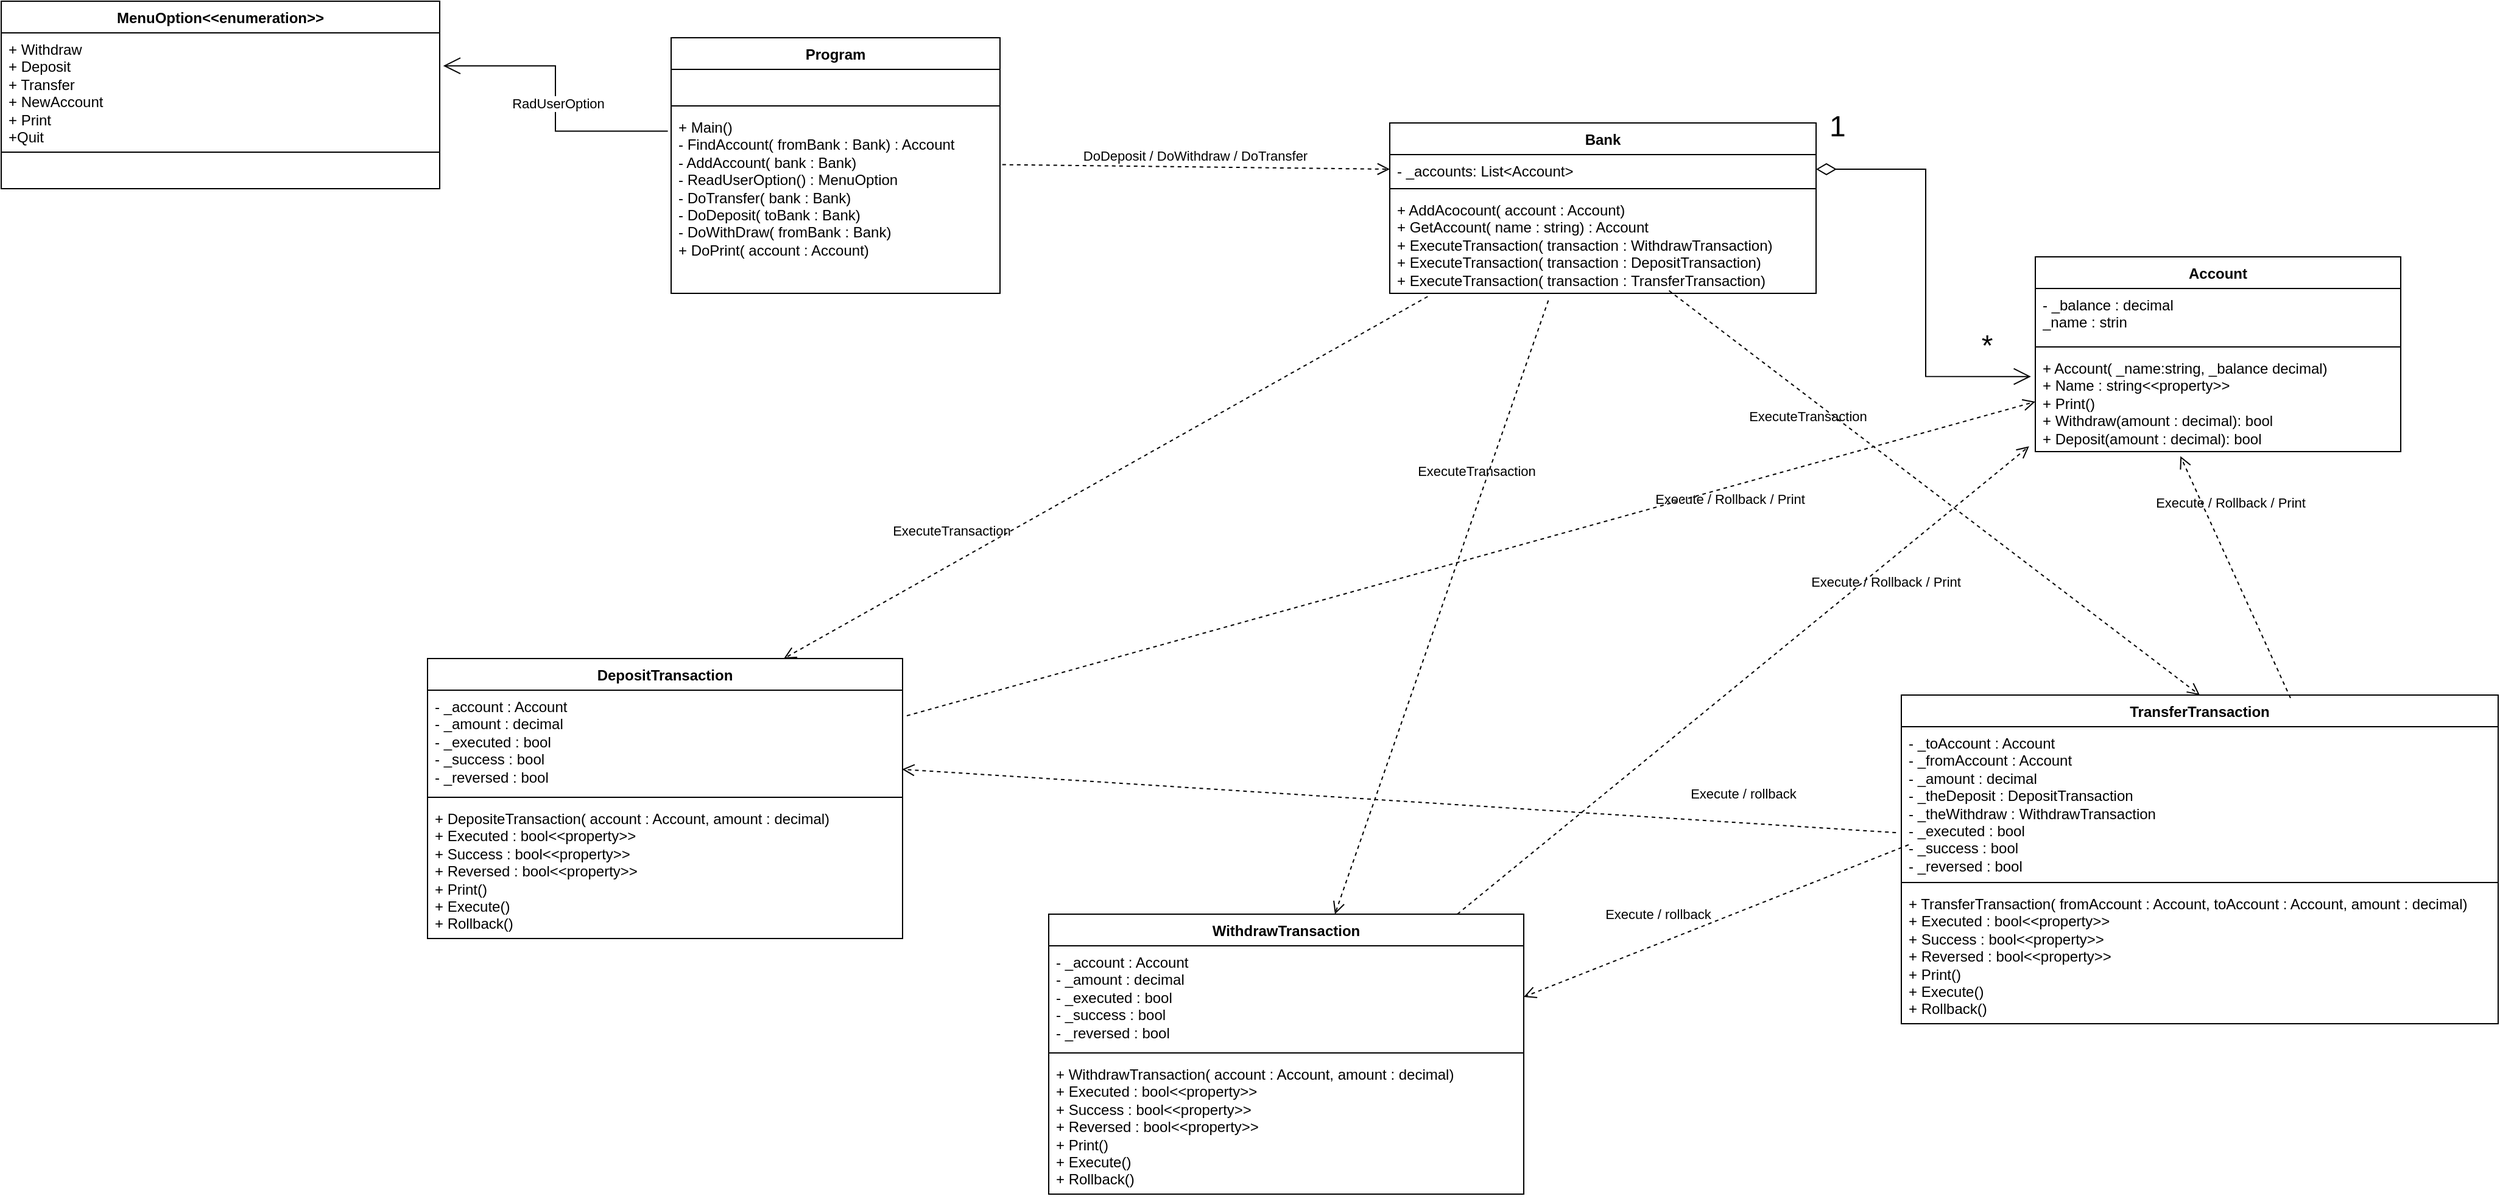 <mxfile version="24.7.7">
  <diagram name="Page-1" id="DVn_xOrRkfsCehfgAXzV">
    <mxGraphModel dx="4052" dy="2474" grid="1" gridSize="10" guides="1" tooltips="1" connect="1" arrows="1" fold="1" page="1" pageScale="1" pageWidth="827" pageHeight="1169" math="0" shadow="0">
      <root>
        <mxCell id="0" />
        <mxCell id="1" parent="0" />
        <mxCell id="0_HJmTUbj6Sz99VHN0pY-1" value="Bank" style="swimlane;fontStyle=1;align=center;verticalAlign=top;childLayout=stackLayout;horizontal=1;startSize=26;horizontalStack=0;resizeParent=1;resizeParentMax=0;resizeLast=0;collapsible=1;marginBottom=0;whiteSpace=wrap;html=1;" vertex="1" parent="1">
          <mxGeometry x="1090" y="-10" width="350" height="140" as="geometry">
            <mxRectangle x="180" y="140" width="70" height="30" as="alternateBounds" />
          </mxGeometry>
        </mxCell>
        <mxCell id="0_HJmTUbj6Sz99VHN0pY-2" value="- _accounts: List&amp;lt;Account&amp;gt;&lt;div&gt;&lt;br&gt;&lt;/div&gt;" style="text;strokeColor=none;fillColor=none;align=left;verticalAlign=top;spacingLeft=4;spacingRight=4;overflow=hidden;rotatable=0;points=[[0,0.5],[1,0.5]];portConstraint=eastwest;whiteSpace=wrap;html=1;" vertex="1" parent="0_HJmTUbj6Sz99VHN0pY-1">
          <mxGeometry y="26" width="350" height="24" as="geometry" />
        </mxCell>
        <mxCell id="0_HJmTUbj6Sz99VHN0pY-3" value="" style="line;strokeWidth=1;fillColor=none;align=left;verticalAlign=middle;spacingTop=-1;spacingLeft=3;spacingRight=3;rotatable=0;labelPosition=right;points=[];portConstraint=eastwest;strokeColor=inherit;" vertex="1" parent="0_HJmTUbj6Sz99VHN0pY-1">
          <mxGeometry y="50" width="350" height="8" as="geometry" />
        </mxCell>
        <mxCell id="0_HJmTUbj6Sz99VHN0pY-4" value="+ AddAcocount( account : Account)&lt;div&gt;+ GetAccount( name :&amp;nbsp;&lt;span style=&quot;background-color: initial;&quot;&gt;string&lt;/span&gt;&lt;span style=&quot;background-color: initial;&quot;&gt;) : Account&amp;nbsp;&lt;/span&gt;&lt;/div&gt;&lt;div&gt;+ ExecuteTransaction( transaction :&amp;nbsp;&lt;span style=&quot;background-color: initial;&quot;&gt;WithdrawTransaction&lt;/span&gt;&lt;span style=&quot;background-color: initial;&quot;&gt;)&lt;/span&gt;&lt;/div&gt;&lt;div&gt;+ ExecuteTransaction( transaction :&amp;nbsp;&lt;span style=&quot;background-color: initial;&quot;&gt;DepositTransaction&lt;/span&gt;&lt;span style=&quot;background-color: initial;&quot;&gt;)&lt;/span&gt;&lt;/div&gt;&lt;div&gt;+ ExecuteTransaction( transaction :&amp;nbsp;&lt;span style=&quot;background-color: initial;&quot;&gt;TransferTransaction&lt;/span&gt;&lt;span style=&quot;background-color: initial;&quot;&gt;)&lt;/span&gt;&lt;/div&gt;" style="text;strokeColor=none;fillColor=none;align=left;verticalAlign=top;spacingLeft=4;spacingRight=4;overflow=hidden;rotatable=0;points=[[0,0.5],[1,0.5]];portConstraint=eastwest;whiteSpace=wrap;html=1;" vertex="1" parent="0_HJmTUbj6Sz99VHN0pY-1">
          <mxGeometry y="58" width="350" height="82" as="geometry" />
        </mxCell>
        <mxCell id="0_HJmTUbj6Sz99VHN0pY-5" value="Account" style="swimlane;fontStyle=1;align=center;verticalAlign=top;childLayout=stackLayout;horizontal=1;startSize=26;horizontalStack=0;resizeParent=1;resizeParentMax=0;resizeLast=0;collapsible=1;marginBottom=0;whiteSpace=wrap;html=1;" vertex="1" parent="1">
          <mxGeometry x="1620" y="100" width="300" height="160" as="geometry" />
        </mxCell>
        <mxCell id="0_HJmTUbj6Sz99VHN0pY-6" value="&lt;div&gt;- _balance : decimal&lt;/div&gt;&lt;div&gt;_name : strin&lt;/div&gt;&lt;div&gt;&lt;/div&gt;" style="text;strokeColor=none;fillColor=none;align=left;verticalAlign=top;spacingLeft=4;spacingRight=4;overflow=hidden;rotatable=0;points=[[0,0.5],[1,0.5]];portConstraint=eastwest;whiteSpace=wrap;html=1;" vertex="1" parent="0_HJmTUbj6Sz99VHN0pY-5">
          <mxGeometry y="26" width="300" height="44" as="geometry" />
        </mxCell>
        <mxCell id="0_HJmTUbj6Sz99VHN0pY-7" value="" style="line;strokeWidth=1;fillColor=none;align=left;verticalAlign=middle;spacingTop=-1;spacingLeft=3;spacingRight=3;rotatable=0;labelPosition=right;points=[];portConstraint=eastwest;strokeColor=inherit;" vertex="1" parent="0_HJmTUbj6Sz99VHN0pY-5">
          <mxGeometry y="70" width="300" height="8" as="geometry" />
        </mxCell>
        <mxCell id="0_HJmTUbj6Sz99VHN0pY-8" value="&lt;div&gt;+ Account( _name:string, _balance decimal)&lt;/div&gt;&lt;div&gt;+ Name : string&amp;lt;&amp;lt;property&amp;gt;&amp;gt;&lt;/div&gt;&lt;div&gt;+ Print()&lt;/div&gt;&lt;div&gt;+ Withdraw(amount : decimal): bool&lt;/div&gt;&lt;div&gt;+ Deposit(amount : decimal): bool&lt;/div&gt;&lt;div&gt;&lt;br&gt;&lt;/div&gt;" style="text;strokeColor=none;fillColor=none;align=left;verticalAlign=top;spacingLeft=4;spacingRight=4;overflow=hidden;rotatable=0;points=[[0,0.5],[1,0.5]];portConstraint=eastwest;whiteSpace=wrap;html=1;" vertex="1" parent="0_HJmTUbj6Sz99VHN0pY-5">
          <mxGeometry y="78" width="300" height="82" as="geometry" />
        </mxCell>
        <mxCell id="0_HJmTUbj6Sz99VHN0pY-13" value="DepositTransaction" style="swimlane;fontStyle=1;align=center;verticalAlign=top;childLayout=stackLayout;horizontal=1;startSize=26;horizontalStack=0;resizeParent=1;resizeParentMax=0;resizeLast=0;collapsible=1;marginBottom=0;whiteSpace=wrap;html=1;" vertex="1" parent="1">
          <mxGeometry x="300" y="430" width="390" height="230" as="geometry" />
        </mxCell>
        <mxCell id="0_HJmTUbj6Sz99VHN0pY-14" value="- _account : Account&lt;div&gt;- _amount : decimal&lt;/div&gt;&lt;div&gt;- _executed : bool&lt;/div&gt;&lt;div&gt;- _success : bool&lt;/div&gt;&lt;div&gt;- _reversed : bool&lt;/div&gt;" style="text;strokeColor=none;fillColor=none;align=left;verticalAlign=top;spacingLeft=4;spacingRight=4;overflow=hidden;rotatable=0;points=[[0,0.5],[1,0.5]];portConstraint=eastwest;whiteSpace=wrap;html=1;" vertex="1" parent="0_HJmTUbj6Sz99VHN0pY-13">
          <mxGeometry y="26" width="390" height="84" as="geometry" />
        </mxCell>
        <mxCell id="0_HJmTUbj6Sz99VHN0pY-15" value="" style="line;strokeWidth=1;fillColor=none;align=left;verticalAlign=middle;spacingTop=-1;spacingLeft=3;spacingRight=3;rotatable=0;labelPosition=right;points=[];portConstraint=eastwest;strokeColor=inherit;" vertex="1" parent="0_HJmTUbj6Sz99VHN0pY-13">
          <mxGeometry y="110" width="390" height="8" as="geometry" />
        </mxCell>
        <mxCell id="0_HJmTUbj6Sz99VHN0pY-16" value="+ DepositeTransaction( account : Account, amount : decimal)&lt;div&gt;+ Executed : bool&amp;lt;&amp;lt;property&amp;gt;&amp;gt;&lt;/div&gt;&lt;div&gt;+ Success : bool&amp;lt;&amp;lt;property&amp;gt;&amp;gt;&lt;/div&gt;&lt;div&gt;+ Reversed : bool&amp;lt;&amp;lt;property&amp;gt;&amp;gt;&lt;/div&gt;&lt;div&gt;+ Print()&lt;/div&gt;&lt;div&gt;+ Execute()&lt;/div&gt;&lt;div&gt;+ Rollback()&lt;/div&gt;" style="text;strokeColor=none;fillColor=none;align=left;verticalAlign=top;spacingLeft=4;spacingRight=4;overflow=hidden;rotatable=0;points=[[0,0.5],[1,0.5]];portConstraint=eastwest;whiteSpace=wrap;html=1;" vertex="1" parent="0_HJmTUbj6Sz99VHN0pY-13">
          <mxGeometry y="118" width="390" height="112" as="geometry" />
        </mxCell>
        <mxCell id="0_HJmTUbj6Sz99VHN0pY-18" value="WithdrawTransaction" style="swimlane;fontStyle=1;align=center;verticalAlign=top;childLayout=stackLayout;horizontal=1;startSize=26;horizontalStack=0;resizeParent=1;resizeParentMax=0;resizeLast=0;collapsible=1;marginBottom=0;whiteSpace=wrap;html=1;" vertex="1" parent="1">
          <mxGeometry x="810" y="640" width="390" height="230" as="geometry" />
        </mxCell>
        <mxCell id="0_HJmTUbj6Sz99VHN0pY-19" value="- _account : Account&lt;div&gt;- _amount : decimal&lt;/div&gt;&lt;div&gt;- _executed : bool&lt;/div&gt;&lt;div&gt;- _success : bool&lt;/div&gt;&lt;div&gt;- _reversed : bool&lt;/div&gt;" style="text;strokeColor=none;fillColor=none;align=left;verticalAlign=top;spacingLeft=4;spacingRight=4;overflow=hidden;rotatable=0;points=[[0,0.5],[1,0.5]];portConstraint=eastwest;whiteSpace=wrap;html=1;" vertex="1" parent="0_HJmTUbj6Sz99VHN0pY-18">
          <mxGeometry y="26" width="390" height="84" as="geometry" />
        </mxCell>
        <mxCell id="0_HJmTUbj6Sz99VHN0pY-20" value="" style="line;strokeWidth=1;fillColor=none;align=left;verticalAlign=middle;spacingTop=-1;spacingLeft=3;spacingRight=3;rotatable=0;labelPosition=right;points=[];portConstraint=eastwest;strokeColor=inherit;" vertex="1" parent="0_HJmTUbj6Sz99VHN0pY-18">
          <mxGeometry y="110" width="390" height="8" as="geometry" />
        </mxCell>
        <mxCell id="0_HJmTUbj6Sz99VHN0pY-21" value="+ WithdrawTransaction( account : Account, amount : decimal)&lt;div&gt;+ Executed : bool&amp;lt;&amp;lt;property&amp;gt;&amp;gt;&lt;/div&gt;&lt;div&gt;+ Success : bool&amp;lt;&amp;lt;property&amp;gt;&amp;gt;&lt;/div&gt;&lt;div&gt;+ Reversed : bool&amp;lt;&amp;lt;property&amp;gt;&amp;gt;&lt;/div&gt;&lt;div&gt;+ Print()&lt;/div&gt;&lt;div&gt;+ Execute()&lt;/div&gt;&lt;div&gt;+ Rollback()&lt;/div&gt;" style="text;strokeColor=none;fillColor=none;align=left;verticalAlign=top;spacingLeft=4;spacingRight=4;overflow=hidden;rotatable=0;points=[[0,0.5],[1,0.5]];portConstraint=eastwest;whiteSpace=wrap;html=1;" vertex="1" parent="0_HJmTUbj6Sz99VHN0pY-18">
          <mxGeometry y="118" width="390" height="112" as="geometry" />
        </mxCell>
        <mxCell id="0_HJmTUbj6Sz99VHN0pY-22" value="TransferTransaction" style="swimlane;fontStyle=1;align=center;verticalAlign=top;childLayout=stackLayout;horizontal=1;startSize=26;horizontalStack=0;resizeParent=1;resizeParentMax=0;resizeLast=0;collapsible=1;marginBottom=0;whiteSpace=wrap;html=1;" vertex="1" parent="1">
          <mxGeometry x="1510" y="460" width="490" height="270" as="geometry" />
        </mxCell>
        <mxCell id="0_HJmTUbj6Sz99VHN0pY-23" value="- _toAccount : Account&lt;div&gt;- _fromAccount : Account&lt;br&gt;&lt;div&gt;- _amount : decimal&lt;/div&gt;&lt;div&gt;- _theDeposit : DepositTransaction&lt;/div&gt;&lt;div&gt;- _theWithdraw : WithdrawTransaction&lt;/div&gt;&lt;div&gt;- _executed : bool&lt;/div&gt;&lt;div&gt;- _success : bool&lt;/div&gt;&lt;div&gt;- _reversed : bool&lt;/div&gt;&lt;/div&gt;" style="text;strokeColor=none;fillColor=none;align=left;verticalAlign=top;spacingLeft=4;spacingRight=4;overflow=hidden;rotatable=0;points=[[0,0.5],[1,0.5]];portConstraint=eastwest;whiteSpace=wrap;html=1;" vertex="1" parent="0_HJmTUbj6Sz99VHN0pY-22">
          <mxGeometry y="26" width="490" height="124" as="geometry" />
        </mxCell>
        <mxCell id="0_HJmTUbj6Sz99VHN0pY-24" value="" style="line;strokeWidth=1;fillColor=none;align=left;verticalAlign=middle;spacingTop=-1;spacingLeft=3;spacingRight=3;rotatable=0;labelPosition=right;points=[];portConstraint=eastwest;strokeColor=inherit;" vertex="1" parent="0_HJmTUbj6Sz99VHN0pY-22">
          <mxGeometry y="150" width="490" height="8" as="geometry" />
        </mxCell>
        <mxCell id="0_HJmTUbj6Sz99VHN0pY-25" value="+ TransferTransaction( fromAccount : Account, toAccount : Account, amount : decimal)&lt;div&gt;+ Executed : bool&amp;lt;&amp;lt;property&amp;gt;&amp;gt;&lt;/div&gt;&lt;div&gt;+ Success : bool&amp;lt;&amp;lt;property&amp;gt;&amp;gt;&lt;/div&gt;&lt;div&gt;+ Reversed : bool&amp;lt;&amp;lt;property&amp;gt;&amp;gt;&lt;/div&gt;&lt;div&gt;+ Print()&lt;/div&gt;&lt;div&gt;+ Execute()&lt;/div&gt;&lt;div&gt;+ Rollback()&lt;/div&gt;" style="text;strokeColor=none;fillColor=none;align=left;verticalAlign=top;spacingLeft=4;spacingRight=4;overflow=hidden;rotatable=0;points=[[0,0.5],[1,0.5]];portConstraint=eastwest;whiteSpace=wrap;html=1;" vertex="1" parent="0_HJmTUbj6Sz99VHN0pY-22">
          <mxGeometry y="158" width="490" height="112" as="geometry" />
        </mxCell>
        <mxCell id="0_HJmTUbj6Sz99VHN0pY-26" value="Program" style="swimlane;fontStyle=1;align=center;verticalAlign=top;childLayout=stackLayout;horizontal=1;startSize=26;horizontalStack=0;resizeParent=1;resizeParentMax=0;resizeLast=0;collapsible=1;marginBottom=0;whiteSpace=wrap;html=1;" vertex="1" parent="1">
          <mxGeometry x="500" y="-80" width="270" height="210" as="geometry" />
        </mxCell>
        <mxCell id="0_HJmTUbj6Sz99VHN0pY-27" value="&amp;nbsp;&lt;div&gt;&amp;nbsp;&lt;/div&gt;" style="text;strokeColor=none;fillColor=none;align=left;verticalAlign=top;spacingLeft=4;spacingRight=4;overflow=hidden;rotatable=0;points=[[0,0.5],[1,0.5]];portConstraint=eastwest;whiteSpace=wrap;html=1;" vertex="1" parent="0_HJmTUbj6Sz99VHN0pY-26">
          <mxGeometry y="26" width="270" height="26" as="geometry" />
        </mxCell>
        <mxCell id="0_HJmTUbj6Sz99VHN0pY-28" value="" style="line;strokeWidth=1;fillColor=none;align=left;verticalAlign=middle;spacingTop=-1;spacingLeft=3;spacingRight=3;rotatable=0;labelPosition=right;points=[];portConstraint=eastwest;strokeColor=inherit;" vertex="1" parent="0_HJmTUbj6Sz99VHN0pY-26">
          <mxGeometry y="52" width="270" height="8" as="geometry" />
        </mxCell>
        <mxCell id="0_HJmTUbj6Sz99VHN0pY-29" value="+ Main()&lt;div&gt;- FindAccount( fromBank : Bank) : Account&lt;/div&gt;&lt;div&gt;- AddAccount( bank : Bank)&lt;/div&gt;&lt;div&gt;- ReadUserOption() : MenuOption&lt;/div&gt;&lt;div&gt;- DoTransfer( bank : Bank)&lt;/div&gt;&lt;div&gt;- DoDeposit( toBank : Bank)&lt;/div&gt;&lt;div&gt;- DoWithDraw( fromBank : Bank)&lt;/div&gt;&lt;div&gt;+ DoPrint( account : Account)&lt;/div&gt;" style="text;strokeColor=none;fillColor=none;align=left;verticalAlign=top;spacingLeft=4;spacingRight=4;overflow=hidden;rotatable=0;points=[[0,0.5],[1,0.5]];portConstraint=eastwest;whiteSpace=wrap;html=1;" vertex="1" parent="0_HJmTUbj6Sz99VHN0pY-26">
          <mxGeometry y="60" width="270" height="150" as="geometry" />
        </mxCell>
        <mxCell id="0_HJmTUbj6Sz99VHN0pY-30" value="MenuOption&amp;lt;&amp;lt;enumeration&amp;gt;&amp;gt;" style="swimlane;fontStyle=1;align=center;verticalAlign=top;childLayout=stackLayout;horizontal=1;startSize=26;horizontalStack=0;resizeParent=1;resizeParentMax=0;resizeLast=0;collapsible=1;marginBottom=0;whiteSpace=wrap;html=1;" vertex="1" parent="1">
          <mxGeometry x="-50" y="-110" width="360" height="154" as="geometry" />
        </mxCell>
        <mxCell id="0_HJmTUbj6Sz99VHN0pY-31" value="+ Withdraw&lt;div&gt;+ Deposit&lt;/div&gt;&lt;div&gt;+ Transfer&lt;/div&gt;&lt;div&gt;+ NewAccount&lt;/div&gt;&lt;div&gt;+ Print&lt;/div&gt;&lt;div&gt;+Quit&lt;/div&gt;" style="text;strokeColor=none;fillColor=none;align=left;verticalAlign=top;spacingLeft=4;spacingRight=4;overflow=hidden;rotatable=0;points=[[0,0.5],[1,0.5]];portConstraint=eastwest;whiteSpace=wrap;html=1;" vertex="1" parent="0_HJmTUbj6Sz99VHN0pY-30">
          <mxGeometry y="26" width="360" height="94" as="geometry" />
        </mxCell>
        <mxCell id="0_HJmTUbj6Sz99VHN0pY-32" value="" style="line;strokeWidth=1;fillColor=none;align=left;verticalAlign=middle;spacingTop=-1;spacingLeft=3;spacingRight=3;rotatable=0;labelPosition=right;points=[];portConstraint=eastwest;strokeColor=inherit;" vertex="1" parent="0_HJmTUbj6Sz99VHN0pY-30">
          <mxGeometry y="120" width="360" height="8" as="geometry" />
        </mxCell>
        <mxCell id="0_HJmTUbj6Sz99VHN0pY-33" value="&amp;nbsp;" style="text;strokeColor=none;fillColor=none;align=left;verticalAlign=top;spacingLeft=4;spacingRight=4;overflow=hidden;rotatable=0;points=[[0,0.5],[1,0.5]];portConstraint=eastwest;whiteSpace=wrap;html=1;" vertex="1" parent="0_HJmTUbj6Sz99VHN0pY-30">
          <mxGeometry y="128" width="360" height="26" as="geometry" />
        </mxCell>
        <mxCell id="0_HJmTUbj6Sz99VHN0pY-35" value="&lt;font style=&quot;font-size: 24px;&quot;&gt;1&lt;/font&gt;" style="endArrow=open;html=1;endSize=12;startArrow=diamondThin;startSize=14;startFill=0;edgeStyle=orthogonalEdgeStyle;align=left;verticalAlign=bottom;rounded=0;exitX=1;exitY=0.5;exitDx=0;exitDy=0;entryX=-0.012;entryY=0.248;entryDx=0;entryDy=0;entryPerimeter=0;" edge="1" parent="1" source="0_HJmTUbj6Sz99VHN0pY-2" target="0_HJmTUbj6Sz99VHN0pY-8">
          <mxGeometry x="-0.95" y="18" relative="1" as="geometry">
            <mxPoint x="1420" y="240" as="sourcePoint" />
            <mxPoint x="1580" y="240" as="targetPoint" />
            <mxPoint as="offset" />
          </mxGeometry>
        </mxCell>
        <mxCell id="0_HJmTUbj6Sz99VHN0pY-36" value="&lt;font style=&quot;font-size: 24px;&quot;&gt;*&lt;/font&gt;" style="text;html=1;align=center;verticalAlign=middle;resizable=0;points=[];autosize=1;strokeColor=none;fillColor=none;" vertex="1" parent="1">
          <mxGeometry x="1565" y="153" width="30" height="40" as="geometry" />
        </mxCell>
        <mxCell id="0_HJmTUbj6Sz99VHN0pY-40" value="" style="endArrow=open;endFill=1;endSize=12;html=1;rounded=0;entryX=1.008;entryY=0.288;entryDx=0;entryDy=0;entryPerimeter=0;exitX=-0.01;exitY=0.112;exitDx=0;exitDy=0;exitPerimeter=0;edgeStyle=orthogonalEdgeStyle;" edge="1" parent="1" source="0_HJmTUbj6Sz99VHN0pY-29" target="0_HJmTUbj6Sz99VHN0pY-31">
          <mxGeometry width="160" relative="1" as="geometry">
            <mxPoint x="650" y="70" as="sourcePoint" />
            <mxPoint x="810" y="70" as="targetPoint" />
          </mxGeometry>
        </mxCell>
        <mxCell id="0_HJmTUbj6Sz99VHN0pY-56" value="RadUserOption" style="edgeLabel;html=1;align=center;verticalAlign=middle;resizable=0;points=[];" vertex="1" connectable="0" parent="0_HJmTUbj6Sz99VHN0pY-40">
          <mxGeometry x="-0.041" y="-2" relative="1" as="geometry">
            <mxPoint y="-1" as="offset" />
          </mxGeometry>
        </mxCell>
        <mxCell id="0_HJmTUbj6Sz99VHN0pY-51" value="ExecuteTransaction" style="endArrow=open;startArrow=none;endFill=0;startFill=0;endSize=8;html=1;verticalAlign=bottom;dashed=1;labelBackgroundColor=none;rounded=0;exitX=0.655;exitY=0.973;exitDx=0;exitDy=0;exitPerimeter=0;entryX=0.5;entryY=0;entryDx=0;entryDy=0;" edge="1" parent="1" source="0_HJmTUbj6Sz99VHN0pY-4" target="0_HJmTUbj6Sz99VHN0pY-22">
          <mxGeometry x="-0.421" y="-20" width="160" relative="1" as="geometry">
            <mxPoint x="1800.95" y="242.138" as="sourcePoint" />
            <mxPoint x="1710" y="612.63" as="targetPoint" />
            <mxPoint as="offset" />
          </mxGeometry>
        </mxCell>
        <mxCell id="0_HJmTUbj6Sz99VHN0pY-52" value="ExecuteTransaction" style="endArrow=open;startArrow=none;endFill=0;startFill=0;endSize=8;html=1;verticalAlign=bottom;dashed=1;labelBackgroundColor=none;rounded=0;exitX=0.372;exitY=1.071;exitDx=0;exitDy=0;exitPerimeter=0;" edge="1" parent="1" source="0_HJmTUbj6Sz99VHN0pY-4" target="0_HJmTUbj6Sz99VHN0pY-18">
          <mxGeometry x="-0.401" y="-7" width="160" relative="1" as="geometry">
            <mxPoint x="1596.55" y="242.138" as="sourcePoint" />
            <mxPoint x="1720" y="622.63" as="targetPoint" />
            <mxPoint as="offset" />
          </mxGeometry>
        </mxCell>
        <mxCell id="0_HJmTUbj6Sz99VHN0pY-53" value="ExecuteTransaction" style="endArrow=open;startArrow=none;endFill=0;startFill=0;endSize=8;html=1;verticalAlign=bottom;dashed=1;labelBackgroundColor=none;rounded=0;exitX=0.089;exitY=1.032;exitDx=0;exitDy=0;exitPerimeter=0;entryX=0.75;entryY=0;entryDx=0;entryDy=0;" edge="1" parent="1" source="0_HJmTUbj6Sz99VHN0pY-4" target="0_HJmTUbj6Sz99VHN0pY-13">
          <mxGeometry x="0.447" y="-17" width="160" relative="1" as="geometry">
            <mxPoint x="1482.1" y="219.998" as="sourcePoint" />
            <mxPoint x="1143" y="612.63" as="targetPoint" />
            <mxPoint y="1" as="offset" />
          </mxGeometry>
        </mxCell>
        <mxCell id="0_HJmTUbj6Sz99VHN0pY-54" value="DoDeposit / DoWithdraw / DoTransfer" style="endArrow=open;startArrow=none;endFill=0;startFill=0;endSize=8;html=1;verticalAlign=bottom;dashed=1;labelBackgroundColor=none;rounded=0;exitX=1.007;exitY=0.295;exitDx=0;exitDy=0;exitPerimeter=0;entryX=0;entryY=0.5;entryDx=0;entryDy=0;" edge="1" parent="1" source="0_HJmTUbj6Sz99VHN0pY-29" target="0_HJmTUbj6Sz99VHN0pY-2">
          <mxGeometry x="0.154" y="-25" width="160" relative="1" as="geometry">
            <mxPoint x="1012" y="157" as="sourcePoint" />
            <mxPoint x="203" y="500" as="targetPoint" />
            <mxPoint x="-25" y="-25" as="offset" />
          </mxGeometry>
        </mxCell>
        <mxCell id="0_HJmTUbj6Sz99VHN0pY-59" value="Execute / Rollback / Print" style="endArrow=open;startArrow=none;endFill=0;startFill=0;endSize=8;html=1;verticalAlign=bottom;dashed=1;labelBackgroundColor=none;rounded=0;exitX=1.009;exitY=0.25;exitDx=0;exitDy=0;exitPerimeter=0;entryX=0;entryY=0.5;entryDx=0;entryDy=0;" edge="1" parent="1" source="0_HJmTUbj6Sz99VHN0pY-14" target="0_HJmTUbj6Sz99VHN0pY-8">
          <mxGeometry x="0.447" y="-18" width="160" relative="1" as="geometry">
            <mxPoint x="1131" y="143" as="sourcePoint" />
            <mxPoint x="603" y="440" as="targetPoint" />
            <mxPoint as="offset" />
          </mxGeometry>
        </mxCell>
        <mxCell id="0_HJmTUbj6Sz99VHN0pY-60" value="Execute / Rollback / Print" style="endArrow=open;startArrow=none;endFill=0;startFill=0;endSize=8;html=1;verticalAlign=bottom;dashed=1;labelBackgroundColor=none;rounded=0;entryX=-0.017;entryY=0.947;entryDx=0;entryDy=0;entryPerimeter=0;" edge="1" parent="1" source="0_HJmTUbj6Sz99VHN0pY-18" target="0_HJmTUbj6Sz99VHN0pY-8">
          <mxGeometry x="0.447" y="-18" width="160" relative="1" as="geometry">
            <mxPoint x="704" y="487" as="sourcePoint" />
            <mxPoint x="1720" y="271" as="targetPoint" />
            <mxPoint as="offset" />
          </mxGeometry>
        </mxCell>
        <mxCell id="0_HJmTUbj6Sz99VHN0pY-61" value="Execute / Rollback / Print" style="endArrow=open;startArrow=none;endFill=0;startFill=0;endSize=8;html=1;verticalAlign=bottom;dashed=1;labelBackgroundColor=none;rounded=0;entryX=0.397;entryY=1.045;entryDx=0;entryDy=0;entryPerimeter=0;exitX=0.652;exitY=0.009;exitDx=0;exitDy=0;exitPerimeter=0;" edge="1" parent="1" source="0_HJmTUbj6Sz99VHN0pY-22" target="0_HJmTUbj6Sz99VHN0pY-8">
          <mxGeometry x="0.447" y="-18" width="160" relative="1" as="geometry">
            <mxPoint x="1173" y="595" as="sourcePoint" />
            <mxPoint x="1625" y="266" as="targetPoint" />
            <mxPoint as="offset" />
          </mxGeometry>
        </mxCell>
        <mxCell id="0_HJmTUbj6Sz99VHN0pY-62" value="Execute / rollback" style="endArrow=open;startArrow=none;endFill=0;startFill=0;endSize=8;html=1;verticalAlign=bottom;dashed=1;labelBackgroundColor=none;rounded=0;entryX=0.999;entryY=0.774;entryDx=0;entryDy=0;entryPerimeter=0;exitX=-0.009;exitY=0.702;exitDx=0;exitDy=0;exitPerimeter=0;" edge="1" parent="1" source="0_HJmTUbj6Sz99VHN0pY-23" target="0_HJmTUbj6Sz99VHN0pY-14">
          <mxGeometry x="-0.69" y="-15" width="160" relative="1" as="geometry">
            <mxPoint x="1155" y="650" as="sourcePoint" />
            <mxPoint x="1625" y="266" as="targetPoint" />
            <mxPoint as="offset" />
          </mxGeometry>
        </mxCell>
        <mxCell id="0_HJmTUbj6Sz99VHN0pY-63" value="Execute / rollback" style="endArrow=open;startArrow=none;endFill=0;startFill=0;endSize=8;html=1;verticalAlign=bottom;dashed=1;labelBackgroundColor=none;rounded=0;entryX=1;entryY=0.5;entryDx=0;entryDy=0;exitX=-0.009;exitY=0.702;exitDx=0;exitDy=0;exitPerimeter=0;" edge="1" parent="1" target="0_HJmTUbj6Sz99VHN0pY-19">
          <mxGeometry x="0.272" y="-13" width="160" relative="1" as="geometry">
            <mxPoint x="1516" y="583" as="sourcePoint" />
            <mxPoint x="700" y="531" as="targetPoint" />
            <mxPoint y="-1" as="offset" />
          </mxGeometry>
        </mxCell>
      </root>
    </mxGraphModel>
  </diagram>
</mxfile>
